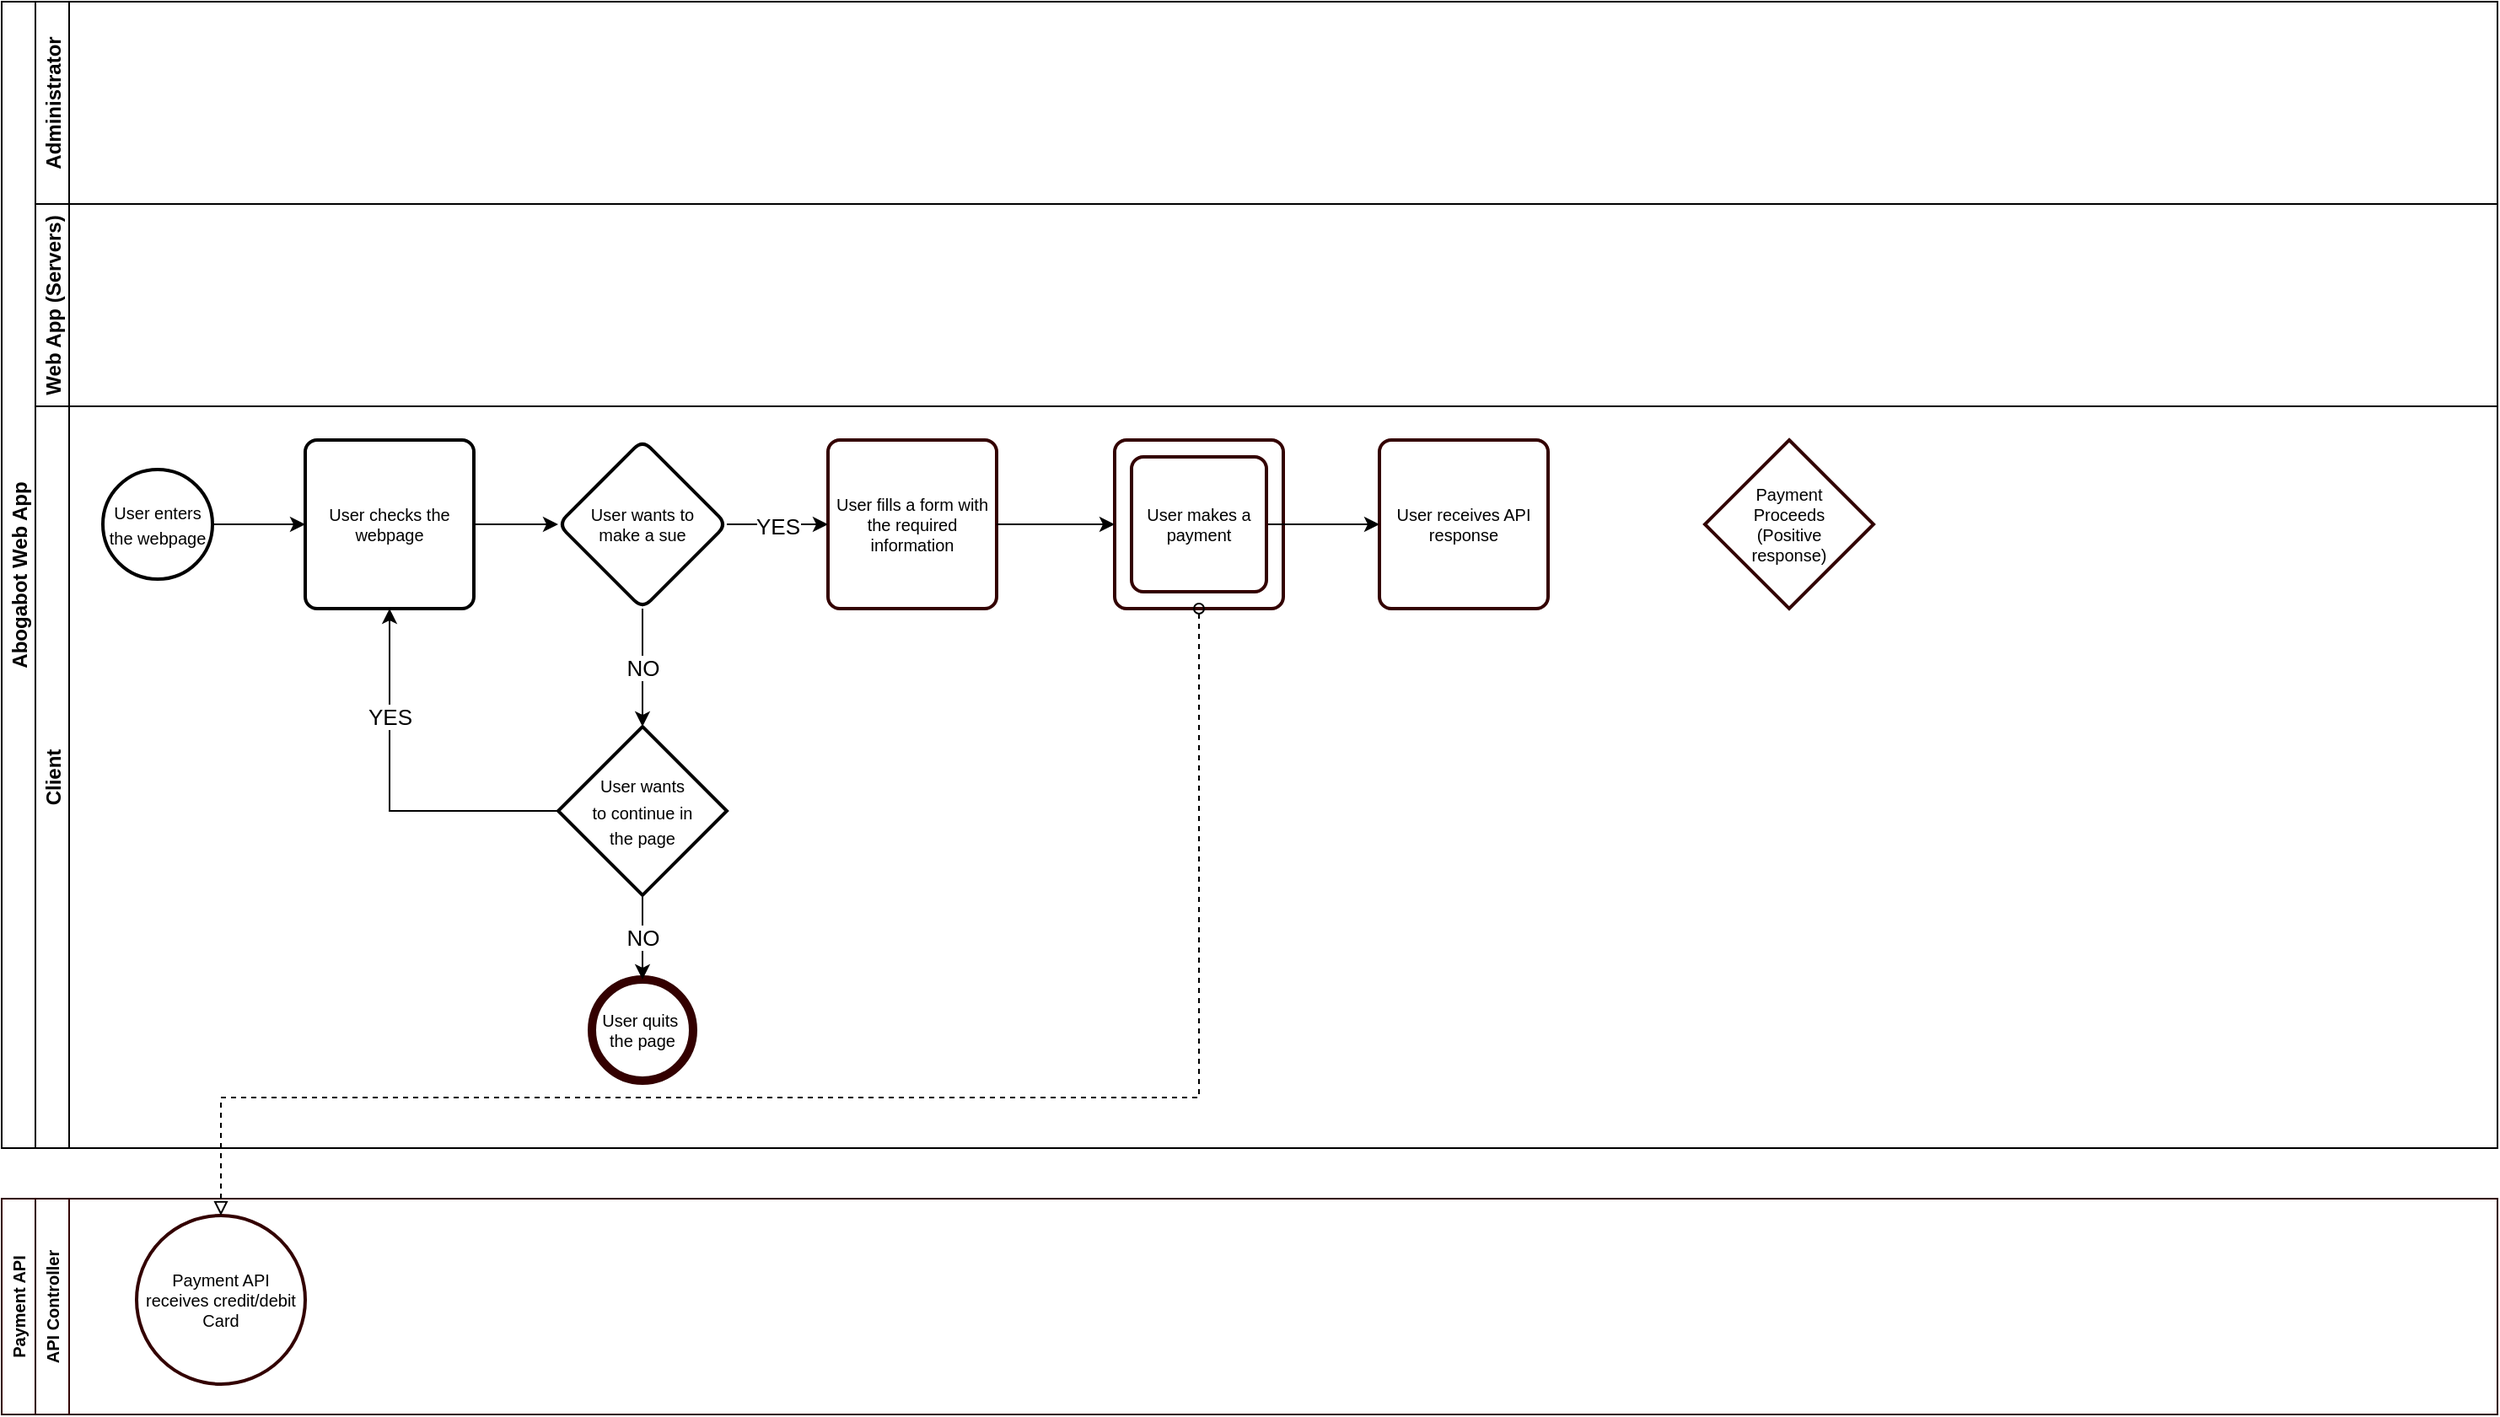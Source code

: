 <mxfile version="20.4.0" type="device"><diagram id="C5o0iQUwjPp1crWo1nNV" name="Page-1"><mxGraphModel dx="1775" dy="2051" grid="1" gridSize="10" guides="1" tooltips="1" connect="1" arrows="1" fold="1" page="1" pageScale="1" pageWidth="827" pageHeight="1169" background="none" math="0" shadow="0"><root><mxCell id="0"/><mxCell id="1" parent="0"/><mxCell id="RI_iiaxsXl1kzVI-nG1y-5" value="Abogabot Web App" style="swimlane;childLayout=stackLayout;resizeParent=1;resizeParentMax=0;horizontal=0;startSize=20;horizontalStack=0;" vertex="1" parent="1"><mxGeometry x="60" y="-180" width="1480" height="680" as="geometry"/></mxCell><mxCell id="RI_iiaxsXl1kzVI-nG1y-6" value="Administrator" style="swimlane;startSize=20;horizontal=0;" vertex="1" parent="RI_iiaxsXl1kzVI-nG1y-5"><mxGeometry x="20" width="1460" height="120" as="geometry"/></mxCell><mxCell id="RI_iiaxsXl1kzVI-nG1y-7" value="Web App (Servers)" style="swimlane;startSize=20;horizontal=0;" vertex="1" parent="RI_iiaxsXl1kzVI-nG1y-5"><mxGeometry x="20" y="120" width="1460" height="120" as="geometry"/></mxCell><UserObject label="Client" id="RI_iiaxsXl1kzVI-nG1y-8"><mxCell style="swimlane;startSize=20;horizontal=0;swimlaneFillColor=none;gradientColor=none;" vertex="1" parent="RI_iiaxsXl1kzVI-nG1y-5"><mxGeometry x="20" y="240" width="1460" height="440" as="geometry"/></mxCell></UserObject><mxCell id="RI_iiaxsXl1kzVI-nG1y-9" value="&lt;font style=&quot;font-size: 10px;&quot;&gt;User enters the webpage&lt;/font&gt;" style="strokeWidth=2;html=1;shape=mxgraph.flowchart.start_2;whiteSpace=wrap;" vertex="1" parent="RI_iiaxsXl1kzVI-nG1y-8"><mxGeometry x="40" y="37.5" width="65" height="65" as="geometry"/></mxCell><mxCell id="RI_iiaxsXl1kzVI-nG1y-13" value="" style="edgeStyle=orthogonalEdgeStyle;rounded=0;orthogonalLoop=1;jettySize=auto;html=1;fontSize=10;" edge="1" parent="RI_iiaxsXl1kzVI-nG1y-8" source="RI_iiaxsXl1kzVI-nG1y-11" target="RI_iiaxsXl1kzVI-nG1y-12"><mxGeometry relative="1" as="geometry"/></mxCell><mxCell id="RI_iiaxsXl1kzVI-nG1y-11" value="User checks the webpage" style="rounded=1;whiteSpace=wrap;html=1;absoluteArcSize=1;arcSize=14;strokeWidth=2;fontSize=10;" vertex="1" parent="RI_iiaxsXl1kzVI-nG1y-8"><mxGeometry x="160" y="20" width="100" height="100" as="geometry"/></mxCell><mxCell id="RI_iiaxsXl1kzVI-nG1y-12" value="User wants to &lt;br&gt;make a sue" style="rhombus;whiteSpace=wrap;html=1;fontSize=10;rounded=1;arcSize=14;strokeWidth=2;labelBorderColor=none;labelBackgroundColor=none;" vertex="1" parent="RI_iiaxsXl1kzVI-nG1y-8"><mxGeometry x="310" y="20" width="100" height="100" as="geometry"/></mxCell><mxCell id="RI_iiaxsXl1kzVI-nG1y-14" value="&lt;font style=&quot;font-size: 13px;&quot;&gt;NO&lt;/font&gt;" style="edgeStyle=orthogonalEdgeStyle;rounded=0;orthogonalLoop=1;jettySize=auto;html=1;fontSize=10;" edge="1" parent="RI_iiaxsXl1kzVI-nG1y-8" source="RI_iiaxsXl1kzVI-nG1y-12"><mxGeometry relative="1" as="geometry"><mxPoint x="360" y="190" as="targetPoint"/><Array as="points"><mxPoint x="360" y="180"/><mxPoint x="360" y="180"/></Array></mxGeometry></mxCell><mxCell id="RI_iiaxsXl1kzVI-nG1y-17" value="&lt;font style=&quot;font-size: 10px;&quot;&gt;User wants &lt;br&gt;to continue in &lt;br&gt;the page&lt;/font&gt;" style="strokeWidth=2;html=1;shape=mxgraph.flowchart.decision;whiteSpace=wrap;labelBackgroundColor=none;labelBorderColor=none;fontSize=13;" vertex="1" parent="RI_iiaxsXl1kzVI-nG1y-8"><mxGeometry x="310" y="190" width="100" height="100" as="geometry"/></mxCell><mxCell id="RI_iiaxsXl1kzVI-nG1y-18" value="YES" style="edgeStyle=orthogonalEdgeStyle;rounded=0;orthogonalLoop=1;jettySize=auto;html=1;labelBackgroundColor=default;fontSize=13;exitX=0;exitY=0.5;exitDx=0;exitDy=0;exitPerimeter=0;entryX=0.5;entryY=1;entryDx=0;entryDy=0;" edge="1" parent="RI_iiaxsXl1kzVI-nG1y-8" source="RI_iiaxsXl1kzVI-nG1y-17" target="RI_iiaxsXl1kzVI-nG1y-11"><mxGeometry x="0.417" relative="1" as="geometry"><mxPoint x="170" y="200" as="targetPoint"/><mxPoint x="420" y="80" as="sourcePoint"/><Array as="points"><mxPoint x="210" y="240"/></Array><mxPoint as="offset"/></mxGeometry></mxCell><mxCell id="RI_iiaxsXl1kzVI-nG1y-21" value="&lt;span style=&quot;&quot;&gt;User quits&amp;nbsp;&lt;/span&gt;&lt;br style=&quot;&quot;&gt;&lt;span style=&quot;&quot;&gt;the page&lt;/span&gt;" style="strokeWidth=5;html=1;shape=mxgraph.flowchart.start_2;whiteSpace=wrap;labelBackgroundColor=none;labelBorderColor=none;strokeColor=#330000;fontSize=10;fillColor=#FFFFFF;" vertex="1" parent="RI_iiaxsXl1kzVI-nG1y-8"><mxGeometry x="330" y="340" width="60" height="60" as="geometry"/></mxCell><mxCell id="RI_iiaxsXl1kzVI-nG1y-22" value="User fills a form with the required information" style="rounded=1;whiteSpace=wrap;html=1;absoluteArcSize=1;arcSize=14;strokeWidth=2;labelBackgroundColor=none;labelBorderColor=none;strokeColor=#330000;fontSize=10;fillColor=#FFFFFF;" vertex="1" parent="RI_iiaxsXl1kzVI-nG1y-8"><mxGeometry x="470" y="20" width="100" height="100" as="geometry"/></mxCell><mxCell id="RI_iiaxsXl1kzVI-nG1y-25" value="" style="rounded=1;whiteSpace=wrap;html=1;absoluteArcSize=1;arcSize=14;strokeWidth=2;labelBackgroundColor=none;labelBorderColor=none;strokeColor=#330000;fontSize=10;fillColor=#FFFFFF;perimeterSpacing=0;" vertex="1" parent="RI_iiaxsXl1kzVI-nG1y-8"><mxGeometry x="640" y="20" width="100" height="100" as="geometry"/></mxCell><mxCell id="RI_iiaxsXl1kzVI-nG1y-35" value="Payment &lt;br&gt;Proceeds &lt;br&gt;(Positive &lt;br&gt;response)" style="strokeWidth=2;html=1;shape=mxgraph.flowchart.decision;whiteSpace=wrap;labelBackgroundColor=none;labelBorderColor=none;strokeColor=#330000;fontSize=10;fillColor=#FFFFFF;gradientColor=none;" vertex="1" parent="RI_iiaxsXl1kzVI-nG1y-8"><mxGeometry x="990" y="20" width="100" height="100" as="geometry"/></mxCell><mxCell id="RI_iiaxsXl1kzVI-nG1y-38" value="User receives API response" style="rounded=1;whiteSpace=wrap;html=1;absoluteArcSize=1;arcSize=14;strokeWidth=2;labelBackgroundColor=none;labelBorderColor=none;strokeColor=#330000;fontSize=10;fillColor=#FFFFFF;gradientColor=none;" vertex="1" parent="RI_iiaxsXl1kzVI-nG1y-8"><mxGeometry x="797" y="20" width="100" height="100" as="geometry"/></mxCell><mxCell id="RI_iiaxsXl1kzVI-nG1y-10" style="edgeStyle=orthogonalEdgeStyle;rounded=0;orthogonalLoop=1;jettySize=auto;html=1;exitX=1;exitY=0.5;exitDx=0;exitDy=0;exitPerimeter=0;fontSize=10;" edge="1" parent="1" source="RI_iiaxsXl1kzVI-nG1y-9"><mxGeometry relative="1" as="geometry"><mxPoint x="240" y="130" as="targetPoint"/></mxGeometry></mxCell><mxCell id="RI_iiaxsXl1kzVI-nG1y-16" value="YES" style="edgeStyle=orthogonalEdgeStyle;rounded=0;orthogonalLoop=1;jettySize=auto;html=1;labelBackgroundColor=default;fontSize=13;" edge="1" parent="1" source="RI_iiaxsXl1kzVI-nG1y-12"><mxGeometry relative="1" as="geometry"><mxPoint x="550" y="130" as="targetPoint"/></mxGeometry></mxCell><mxCell id="RI_iiaxsXl1kzVI-nG1y-19" value="&lt;font style=&quot;font-size: 13px;&quot;&gt;NO&lt;/font&gt;" style="edgeStyle=orthogonalEdgeStyle;rounded=0;orthogonalLoop=1;jettySize=auto;html=1;fontSize=10;exitX=0.5;exitY=1;exitDx=0;exitDy=0;exitPerimeter=0;" edge="1" parent="1" source="RI_iiaxsXl1kzVI-nG1y-17"><mxGeometry relative="1" as="geometry"><mxPoint x="440" y="400" as="targetPoint"/><mxPoint x="450" y="190" as="sourcePoint"/><Array as="points"><mxPoint x="440" y="370"/><mxPoint x="440" y="370"/></Array></mxGeometry></mxCell><mxCell id="RI_iiaxsXl1kzVI-nG1y-39" style="edgeStyle=orthogonalEdgeStyle;rounded=0;orthogonalLoop=1;jettySize=auto;html=1;entryX=0;entryY=0.5;entryDx=0;entryDy=0;labelBackgroundColor=default;fontSize=10;startArrow=none;startFill=0;endArrow=classic;endFill=1;" edge="1" parent="1" source="RI_iiaxsXl1kzVI-nG1y-26" target="RI_iiaxsXl1kzVI-nG1y-38"><mxGeometry relative="1" as="geometry"/></mxCell><mxCell id="RI_iiaxsXl1kzVI-nG1y-26" value="User makes a payment" style="rounded=1;whiteSpace=wrap;html=1;absoluteArcSize=1;arcSize=14;strokeWidth=2;labelBackgroundColor=none;labelBorderColor=none;strokeColor=#330000;fontSize=10;fillColor=#FFFFFF;perimeterSpacing=0;" vertex="1" parent="1"><mxGeometry x="730" y="90" width="80" height="80" as="geometry"/></mxCell><mxCell id="RI_iiaxsXl1kzVI-nG1y-23" style="edgeStyle=orthogonalEdgeStyle;rounded=0;orthogonalLoop=1;jettySize=auto;html=1;labelBackgroundColor=default;fontSize=10;" edge="1" parent="1" source="RI_iiaxsXl1kzVI-nG1y-22"><mxGeometry relative="1" as="geometry"><mxPoint x="720" y="130" as="targetPoint"/></mxGeometry></mxCell><mxCell id="RI_iiaxsXl1kzVI-nG1y-27" value="Payment API" style="swimlane;childLayout=stackLayout;resizeParent=1;resizeParentMax=0;horizontal=0;startSize=20;horizontalStack=0;labelBackgroundColor=none;labelBorderColor=none;strokeColor=#330000;strokeWidth=1;fontSize=10;fillColor=#FFFFFF;gradientColor=none;" vertex="1" parent="1"><mxGeometry x="60" y="530" width="1480" height="128" as="geometry"/></mxCell><mxCell id="RI_iiaxsXl1kzVI-nG1y-30" value="API Controller" style="swimlane;startSize=20;horizontal=0;labelBackgroundColor=none;labelBorderColor=none;strokeColor=#330000;strokeWidth=1;fontSize=10;fillColor=#FFFFFF;gradientColor=none;" vertex="1" parent="RI_iiaxsXl1kzVI-nG1y-27"><mxGeometry x="20" width="1460" height="128" as="geometry"/></mxCell><mxCell id="RI_iiaxsXl1kzVI-nG1y-36" value="Payment API &lt;br&gt;receives credit/debit&lt;br&gt;Card" style="strokeWidth=2;html=1;shape=mxgraph.flowchart.start_2;whiteSpace=wrap;labelBackgroundColor=none;labelBorderColor=none;strokeColor=#330000;fontSize=10;fillColor=#FFFFFF;gradientColor=none;" vertex="1" parent="RI_iiaxsXl1kzVI-nG1y-30"><mxGeometry x="60" y="10" width="100" height="100" as="geometry"/></mxCell><mxCell id="RI_iiaxsXl1kzVI-nG1y-37" value="" style="shape=image;html=1;verticalAlign=top;verticalLabelPosition=bottom;labelBackgroundColor=#ffffff;imageAspect=0;aspect=fixed;image=https://cdn2.iconfinder.com/data/icons/user-interface-169/32/mail-128.png;labelBorderColor=none;strokeColor=#330000;strokeWidth=1;fontSize=10;fillColor=#FFFFFF;gradientColor=none;" vertex="1" parent="RI_iiaxsXl1kzVI-nG1y-30"><mxGeometry x="92.5" y="10" width="35" height="35" as="geometry"/></mxCell><mxCell id="RI_iiaxsXl1kzVI-nG1y-33" value="" style="shape=image;html=1;verticalAlign=top;verticalLabelPosition=bottom;labelBackgroundColor=#ffffff;imageAspect=0;aspect=fixed;image=https://cdn4.iconfinder.com/data/icons/essentials-73/24/001_-_Envelope-128.png;labelBorderColor=none;strokeColor=#330000;strokeWidth=1;fontSize=10;fillColor=#FFFFFF;gradientColor=none;" vertex="1" parent="1"><mxGeometry x="732" y="90" width="30" height="30" as="geometry"/></mxCell><mxCell id="RI_iiaxsXl1kzVI-nG1y-34" style="edgeStyle=orthogonalEdgeStyle;rounded=0;orthogonalLoop=1;jettySize=auto;html=1;labelBackgroundColor=default;fontSize=10;dashed=1;endArrow=block;endFill=0;startArrow=oval;startFill=0;entryX=0.5;entryY=0;entryDx=0;entryDy=0;entryPerimeter=0;" edge="1" parent="1" source="RI_iiaxsXl1kzVI-nG1y-25" target="RI_iiaxsXl1kzVI-nG1y-36"><mxGeometry relative="1" as="geometry"><mxPoint x="770" y="230" as="targetPoint"/><Array as="points"><mxPoint x="770" y="470"/><mxPoint x="190" y="470"/></Array></mxGeometry></mxCell></root></mxGraphModel></diagram></mxfile>